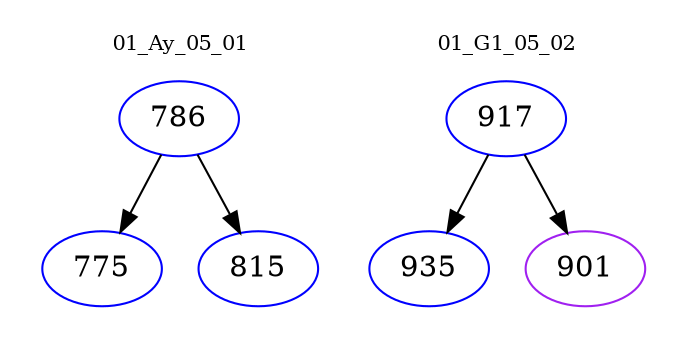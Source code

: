 digraph{
subgraph cluster_0 {
color = white
label = "01_Ay_05_01";
fontsize=10;
T0_786 [label="786", color="blue"]
T0_786 -> T0_775 [color="black"]
T0_775 [label="775", color="blue"]
T0_786 -> T0_815 [color="black"]
T0_815 [label="815", color="blue"]
}
subgraph cluster_1 {
color = white
label = "01_G1_05_02";
fontsize=10;
T1_917 [label="917", color="blue"]
T1_917 -> T1_935 [color="black"]
T1_935 [label="935", color="blue"]
T1_917 -> T1_901 [color="black"]
T1_901 [label="901", color="purple"]
}
}
